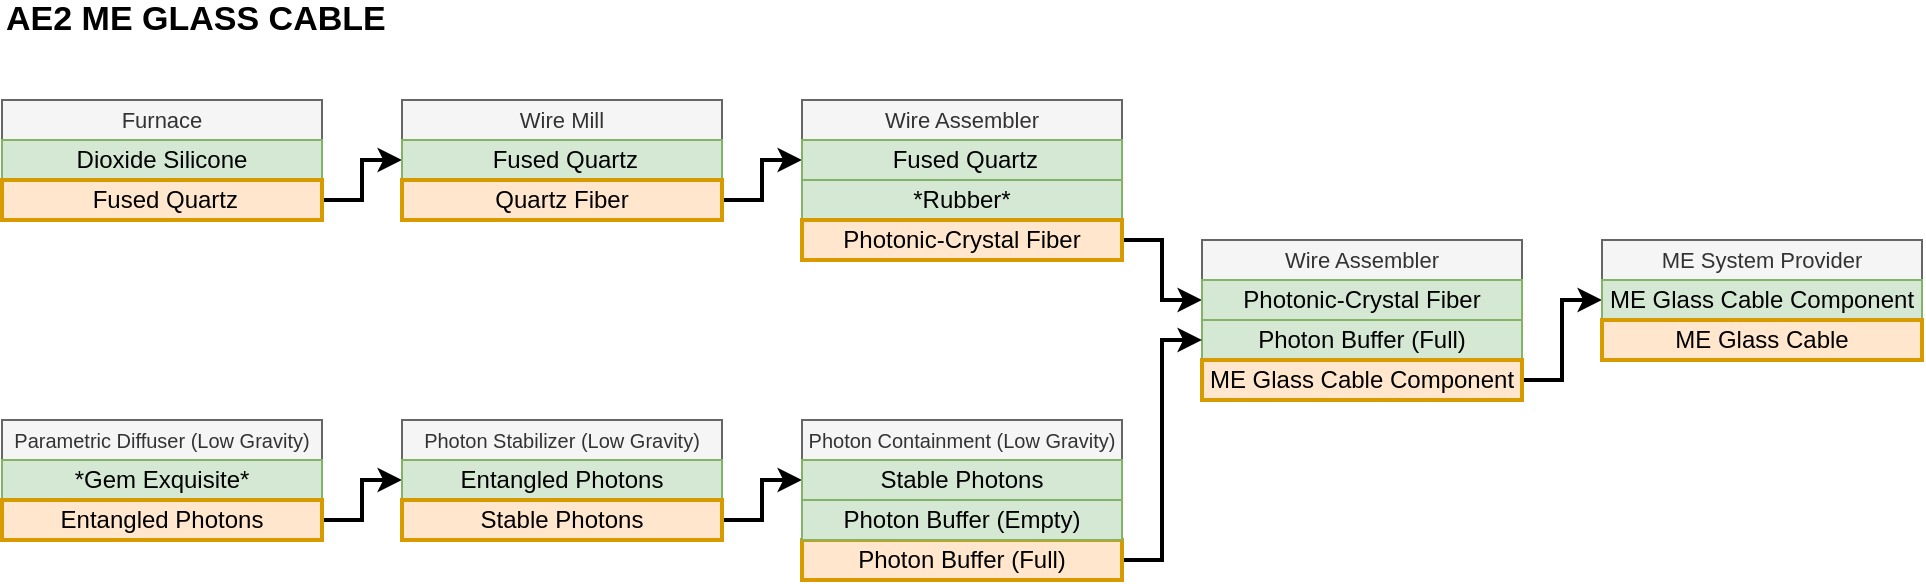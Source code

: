 <mxfile version="14.6.13" type="device"><diagram id="chm_4-hscgA_kSxIrcB9" name="Страница 1"><mxGraphModel dx="1185" dy="693" grid="1" gridSize="10" guides="1" tooltips="1" connect="1" arrows="1" fold="1" page="1" pageScale="1" pageWidth="3300" pageHeight="4681" math="0" shadow="0"><root><mxCell id="0"/><mxCell id="1" parent="0"/><mxCell id="EdvCogXiaJkYNLIKS2MS-1" value="&lt;span style=&quot;font-size: 17px&quot;&gt;AE2 ME GLASS CABLE&lt;/span&gt;" style="text;html=1;strokeColor=none;fillColor=none;align=left;verticalAlign=middle;whiteSpace=wrap;rounded=0;shadow=0;glass=0;sketch=0;fontSize=17;fontStyle=1" parent="1" vertex="1"><mxGeometry x="40" y="70" width="260" height="20" as="geometry"/></mxCell><mxCell id="EdvCogXiaJkYNLIKS2MS-2" value="Furnace" style="rounded=0;whiteSpace=wrap;html=1;shadow=0;glass=0;sketch=0;strokeWidth=1;fillColor=#f5f5f5;strokeColor=#666666;fontColor=#333333;fontSize=11;" parent="1" vertex="1"><mxGeometry x="40" y="120" width="160" height="20" as="geometry"/></mxCell><mxCell id="EdvCogXiaJkYNLIKS2MS-3" value="Dioxide Silicone" style="rounded=0;whiteSpace=wrap;html=1;shadow=0;glass=0;sketch=0;strokeWidth=1;fillColor=#d5e8d4;strokeColor=#82b366;fontSize=12;" parent="1" vertex="1"><mxGeometry x="40" y="140" width="160" height="20" as="geometry"/></mxCell><mxCell id="EdvCogXiaJkYNLIKS2MS-16" style="edgeStyle=orthogonalEdgeStyle;rounded=0;orthogonalLoop=1;jettySize=auto;html=1;entryX=0;entryY=0.5;entryDx=0;entryDy=0;fontSize=12;strokeWidth=2;" parent="1" source="EdvCogXiaJkYNLIKS2MS-6" target="EdvCogXiaJkYNLIKS2MS-10" edge="1"><mxGeometry relative="1" as="geometry"/></mxCell><mxCell id="EdvCogXiaJkYNLIKS2MS-6" value="&lt;font style=&quot;font-size: 12px;&quot;&gt;&amp;nbsp;Fused Quartz&lt;/font&gt;" style="rounded=0;whiteSpace=wrap;html=1;shadow=0;glass=0;sketch=0;strokeWidth=2;fillColor=#ffe6cc;strokeColor=#d79b00;fontSize=12;" parent="1" vertex="1"><mxGeometry x="40" y="160" width="160" height="20" as="geometry"/></mxCell><mxCell id="EdvCogXiaJkYNLIKS2MS-9" value="Wire Mill" style="rounded=0;whiteSpace=wrap;html=1;shadow=0;glass=0;sketch=0;strokeWidth=1;fillColor=#f5f5f5;strokeColor=#666666;fontColor=#333333;fontSize=11;" parent="1" vertex="1"><mxGeometry x="240" y="120" width="160" height="20" as="geometry"/></mxCell><mxCell id="EdvCogXiaJkYNLIKS2MS-10" value="&lt;span style=&quot;font-size: 12px;&quot;&gt;&amp;nbsp;Fused Quartz&lt;/span&gt;" style="rounded=0;whiteSpace=wrap;html=1;shadow=0;glass=0;sketch=0;strokeWidth=1;fillColor=#d5e8d4;strokeColor=#82b366;fontSize=12;" parent="1" vertex="1"><mxGeometry x="240" y="140" width="160" height="20" as="geometry"/></mxCell><mxCell id="EdvCogXiaJkYNLIKS2MS-23" style="edgeStyle=orthogonalEdgeStyle;rounded=0;orthogonalLoop=1;jettySize=auto;html=1;entryX=0;entryY=0.5;entryDx=0;entryDy=0;fontSize=12;strokeWidth=2;" parent="1" source="EdvCogXiaJkYNLIKS2MS-13" target="EdvCogXiaJkYNLIKS2MS-21" edge="1"><mxGeometry relative="1" as="geometry"/></mxCell><mxCell id="EdvCogXiaJkYNLIKS2MS-13" value="&lt;font style=&quot;font-size: 12px;&quot;&gt;Quartz Fiber&lt;/font&gt;" style="rounded=0;whiteSpace=wrap;html=1;shadow=0;glass=0;sketch=0;strokeWidth=2;fillColor=#ffe6cc;strokeColor=#d79b00;fontSize=12;" parent="1" vertex="1"><mxGeometry x="240" y="160" width="160" height="20" as="geometry"/></mxCell><mxCell id="EdvCogXiaJkYNLIKS2MS-20" value="Wire Assembler" style="rounded=0;whiteSpace=wrap;html=1;shadow=0;glass=0;sketch=0;strokeWidth=1;fillColor=#f5f5f5;strokeColor=#666666;fontColor=#333333;fontSize=11;" parent="1" vertex="1"><mxGeometry x="440" y="120" width="160" height="20" as="geometry"/></mxCell><mxCell id="EdvCogXiaJkYNLIKS2MS-21" value="&lt;span style=&quot;font-size: 12px;&quot;&gt;&amp;nbsp;Fused Quartz&lt;/span&gt;" style="rounded=0;whiteSpace=wrap;html=1;shadow=0;glass=0;sketch=0;strokeWidth=1;fillColor=#d5e8d4;strokeColor=#82b366;fontSize=12;" parent="1" vertex="1"><mxGeometry x="440" y="140" width="160" height="20" as="geometry"/></mxCell><mxCell id="EdvCogXiaJkYNLIKS2MS-24" value="&lt;span style=&quot;font-size: 12px;&quot;&gt;*Rubber*&lt;/span&gt;" style="rounded=0;whiteSpace=wrap;html=1;shadow=0;glass=0;sketch=0;strokeWidth=1;fillColor=#d5e8d4;strokeColor=#82b366;fontSize=12;" parent="1" vertex="1"><mxGeometry x="440" y="160" width="160" height="20" as="geometry"/></mxCell><mxCell id="EdvCogXiaJkYNLIKS2MS-30" style="edgeStyle=orthogonalEdgeStyle;rounded=0;orthogonalLoop=1;jettySize=auto;html=1;entryX=0;entryY=0.5;entryDx=0;entryDy=0;fontSize=12;strokeWidth=2;" parent="1" source="EdvCogXiaJkYNLIKS2MS-22" target="EdvCogXiaJkYNLIKS2MS-27" edge="1"><mxGeometry relative="1" as="geometry"/></mxCell><mxCell id="EdvCogXiaJkYNLIKS2MS-22" value="&lt;span style=&quot;font-family: helvetica; font-size: 12px;&quot;&gt;Photonic-Crystal Fiber&lt;/span&gt;" style="rounded=0;whiteSpace=wrap;html=1;shadow=0;glass=0;sketch=0;strokeWidth=2;fillColor=#ffe6cc;strokeColor=#d79b00;fontSize=12;" parent="1" vertex="1"><mxGeometry x="440" y="180" width="160" height="20" as="geometry"/></mxCell><mxCell id="EdvCogXiaJkYNLIKS2MS-26" value="Wire Assembler" style="rounded=0;whiteSpace=wrap;html=1;shadow=0;glass=0;sketch=0;strokeWidth=1;fillColor=#f5f5f5;strokeColor=#666666;fontColor=#333333;fontSize=11;" parent="1" vertex="1"><mxGeometry x="640" y="190" width="160" height="20" as="geometry"/></mxCell><mxCell id="EdvCogXiaJkYNLIKS2MS-27" value="&lt;span style=&quot;font-family: &amp;#34;helvetica&amp;#34;&quot;&gt;Photonic-Crystal Fiber&lt;/span&gt;" style="rounded=0;whiteSpace=wrap;html=1;shadow=0;glass=0;sketch=0;strokeWidth=1;fillColor=#d5e8d4;strokeColor=#82b366;fontSize=12;" parent="1" vertex="1"><mxGeometry x="640" y="210" width="160" height="20" as="geometry"/></mxCell><mxCell id="EdvCogXiaJkYNLIKS2MS-28" value="&lt;span style=&quot;text-align: left; font-size: 12px;&quot;&gt;Photon Buffer (Full)&lt;/span&gt;" style="rounded=0;whiteSpace=wrap;html=1;shadow=0;glass=0;sketch=0;strokeWidth=1;fillColor=#d5e8d4;strokeColor=#82b366;fontSize=12;" parent="1" vertex="1"><mxGeometry x="640" y="230" width="160" height="20" as="geometry"/></mxCell><mxCell id="EdvCogXiaJkYNLIKS2MS-56" style="edgeStyle=orthogonalEdgeStyle;rounded=0;orthogonalLoop=1;jettySize=auto;html=1;entryX=0;entryY=0.5;entryDx=0;entryDy=0;fontSize=12;strokeWidth=2;" parent="1" source="EdvCogXiaJkYNLIKS2MS-29" target="EdvCogXiaJkYNLIKS2MS-52" edge="1"><mxGeometry relative="1" as="geometry"/></mxCell><mxCell id="EdvCogXiaJkYNLIKS2MS-29" value="&lt;font face=&quot;helvetica&quot; style=&quot;font-size: 12px&quot;&gt;&lt;span style=&quot;font-size: 12px&quot;&gt;ME Glass Сable Component&lt;/span&gt;&lt;/font&gt;" style="rounded=0;whiteSpace=wrap;html=1;shadow=0;glass=0;sketch=0;strokeWidth=2;fillColor=#ffe6cc;strokeColor=#d79b00;fontSize=12;" parent="1" vertex="1"><mxGeometry x="640" y="250" width="160" height="20" as="geometry"/></mxCell><mxCell id="EdvCogXiaJkYNLIKS2MS-31" value="&lt;font style=&quot;font-size: 10px;&quot;&gt;Parametric Diffuser (Low Gravity)&lt;/font&gt;" style="rounded=0;whiteSpace=wrap;html=1;shadow=0;glass=0;sketch=0;strokeWidth=1;fillColor=#f5f5f5;strokeColor=#666666;fontColor=#333333;fontSize=10;" parent="1" vertex="1"><mxGeometry x="40" y="280" width="160" height="20" as="geometry"/></mxCell><mxCell id="EdvCogXiaJkYNLIKS2MS-32" value="&lt;span style=&quot;font-size: 12px;&quot;&gt;*Gem Exquisite*&lt;/span&gt;" style="rounded=0;whiteSpace=wrap;html=1;shadow=0;glass=0;sketch=0;strokeWidth=1;fillColor=#d5e8d4;strokeColor=#82b366;fontSize=12;" parent="1" vertex="1"><mxGeometry x="40" y="300" width="160" height="20" as="geometry"/></mxCell><mxCell id="EdvCogXiaJkYNLIKS2MS-38" style="edgeStyle=orthogonalEdgeStyle;rounded=0;orthogonalLoop=1;jettySize=auto;html=1;entryX=0;entryY=0.5;entryDx=0;entryDy=0;fontSize=12;strokeWidth=2;" parent="1" source="EdvCogXiaJkYNLIKS2MS-34" target="EdvCogXiaJkYNLIKS2MS-36" edge="1"><mxGeometry relative="1" as="geometry"/></mxCell><mxCell id="EdvCogXiaJkYNLIKS2MS-34" value="&lt;span style=&quot;text-align: left; font-size: 12px;&quot;&gt;Entangled Photons&lt;/span&gt;" style="rounded=0;whiteSpace=wrap;html=1;shadow=0;glass=0;sketch=0;strokeWidth=2;fillColor=#ffe6cc;strokeColor=#d79b00;fontSize=12;" parent="1" vertex="1"><mxGeometry x="40" y="320" width="160" height="20" as="geometry"/></mxCell><mxCell id="EdvCogXiaJkYNLIKS2MS-35" value="&lt;font style=&quot;font-size: 10px;&quot;&gt;Photon Stabilizer (Low Gravity)&lt;/font&gt;" style="rounded=0;whiteSpace=wrap;html=1;shadow=0;glass=0;sketch=0;strokeWidth=1;fillColor=#f5f5f5;strokeColor=#666666;fontColor=#333333;fontSize=10;" parent="1" vertex="1"><mxGeometry x="240" y="280" width="160" height="20" as="geometry"/></mxCell><mxCell id="EdvCogXiaJkYNLIKS2MS-36" value="&lt;span style=&quot;text-align: left; font-size: 12px;&quot;&gt;Entangled Photons&lt;/span&gt;" style="rounded=0;whiteSpace=wrap;html=1;shadow=0;glass=0;sketch=0;strokeWidth=1;fillColor=#d5e8d4;strokeColor=#82b366;fontSize=12;" parent="1" vertex="1"><mxGeometry x="240" y="300" width="160" height="20" as="geometry"/></mxCell><mxCell id="EdvCogXiaJkYNLIKS2MS-42" style="edgeStyle=orthogonalEdgeStyle;rounded=0;orthogonalLoop=1;jettySize=auto;html=1;fontSize=12;strokeWidth=2;" parent="1" source="EdvCogXiaJkYNLIKS2MS-37" target="EdvCogXiaJkYNLIKS2MS-40" edge="1"><mxGeometry relative="1" as="geometry"/></mxCell><mxCell id="EdvCogXiaJkYNLIKS2MS-37" value="&lt;div style=&quot;text-align: left; font-size: 12px;&quot;&gt;&lt;span style=&quot;font-size: 12px;&quot;&gt;Stable Photons&lt;/span&gt;&lt;/div&gt;" style="rounded=0;whiteSpace=wrap;html=1;shadow=0;glass=0;sketch=0;strokeWidth=2;fillColor=#ffe6cc;strokeColor=#d79b00;fontSize=12;" parent="1" vertex="1"><mxGeometry x="240" y="320" width="160" height="20" as="geometry"/></mxCell><mxCell id="EdvCogXiaJkYNLIKS2MS-39" value="&lt;font style=&quot;font-size: 10px;&quot;&gt;Photon Containment (Low Gravity)&lt;/font&gt;" style="rounded=0;whiteSpace=wrap;html=1;shadow=0;glass=0;sketch=0;strokeWidth=1;fillColor=#f5f5f5;strokeColor=#666666;fontColor=#333333;fontSize=10;" parent="1" vertex="1"><mxGeometry x="440" y="280" width="160" height="20" as="geometry"/></mxCell><mxCell id="EdvCogXiaJkYNLIKS2MS-40" value="&lt;span style=&quot;text-align: left; font-size: 12px;&quot;&gt;Stable Photons&lt;/span&gt;" style="rounded=0;whiteSpace=wrap;html=1;shadow=0;glass=0;sketch=0;strokeWidth=1;fillColor=#d5e8d4;strokeColor=#82b366;fontSize=12;" parent="1" vertex="1"><mxGeometry x="440" y="300" width="160" height="20" as="geometry"/></mxCell><mxCell id="EdvCogXiaJkYNLIKS2MS-45" style="edgeStyle=orthogonalEdgeStyle;rounded=0;orthogonalLoop=1;jettySize=auto;html=1;entryX=0;entryY=0.5;entryDx=0;entryDy=0;fontSize=12;strokeWidth=2;" parent="1" source="EdvCogXiaJkYNLIKS2MS-41" target="EdvCogXiaJkYNLIKS2MS-28" edge="1"><mxGeometry relative="1" as="geometry"/></mxCell><mxCell id="EdvCogXiaJkYNLIKS2MS-41" value="&lt;div style=&quot;text-align: left; font-size: 12px;&quot;&gt;Photon Buffer (Full)&lt;br style=&quot;font-size: 12px;&quot;&gt;&lt;/div&gt;" style="rounded=0;whiteSpace=wrap;html=1;shadow=0;glass=0;sketch=0;strokeWidth=2;fillColor=#ffe6cc;strokeColor=#d79b00;fontSize=12;" parent="1" vertex="1"><mxGeometry x="440" y="340" width="160" height="20" as="geometry"/></mxCell><mxCell id="EdvCogXiaJkYNLIKS2MS-43" value="&lt;div style=&quot;text-align: left; font-size: 12px;&quot;&gt;&lt;span style=&quot;font-size: 12px;&quot;&gt;Photon Buffer (Empty)&lt;/span&gt;&lt;/div&gt;" style="rounded=0;whiteSpace=wrap;html=1;shadow=0;glass=0;sketch=0;strokeWidth=1;fillColor=#d5e8d4;strokeColor=#82b366;fontSize=12;" parent="1" vertex="1"><mxGeometry x="440" y="320" width="160" height="20" as="geometry"/></mxCell><mxCell id="EdvCogXiaJkYNLIKS2MS-51" value="ME System Provider" style="rounded=0;whiteSpace=wrap;html=1;shadow=0;glass=0;sketch=0;strokeWidth=1;fillColor=#f5f5f5;strokeColor=#666666;fontColor=#333333;fontSize=11;" parent="1" vertex="1"><mxGeometry x="840" y="190" width="160" height="20" as="geometry"/></mxCell><mxCell id="EdvCogXiaJkYNLIKS2MS-52" value="&lt;span style=&quot;font-family: &amp;#34;helvetica&amp;#34;&quot;&gt;ME Glass Сable Component&lt;/span&gt;" style="rounded=0;whiteSpace=wrap;html=1;shadow=0;glass=0;sketch=0;strokeWidth=1;fillColor=#d5e8d4;strokeColor=#82b366;fontSize=12;" parent="1" vertex="1"><mxGeometry x="840" y="210" width="160" height="20" as="geometry"/></mxCell><mxCell id="EdvCogXiaJkYNLIKS2MS-54" value="&lt;span style=&quot;font-family: helvetica; font-size: 12px;&quot;&gt;ME Glass Cable&lt;/span&gt;" style="rounded=0;whiteSpace=wrap;html=1;shadow=0;glass=0;sketch=0;strokeWidth=2;fillColor=#ffe6cc;strokeColor=#d79b00;fontSize=12;" parent="1" vertex="1"><mxGeometry x="840" y="230" width="160" height="20" as="geometry"/></mxCell></root></mxGraphModel></diagram></mxfile>